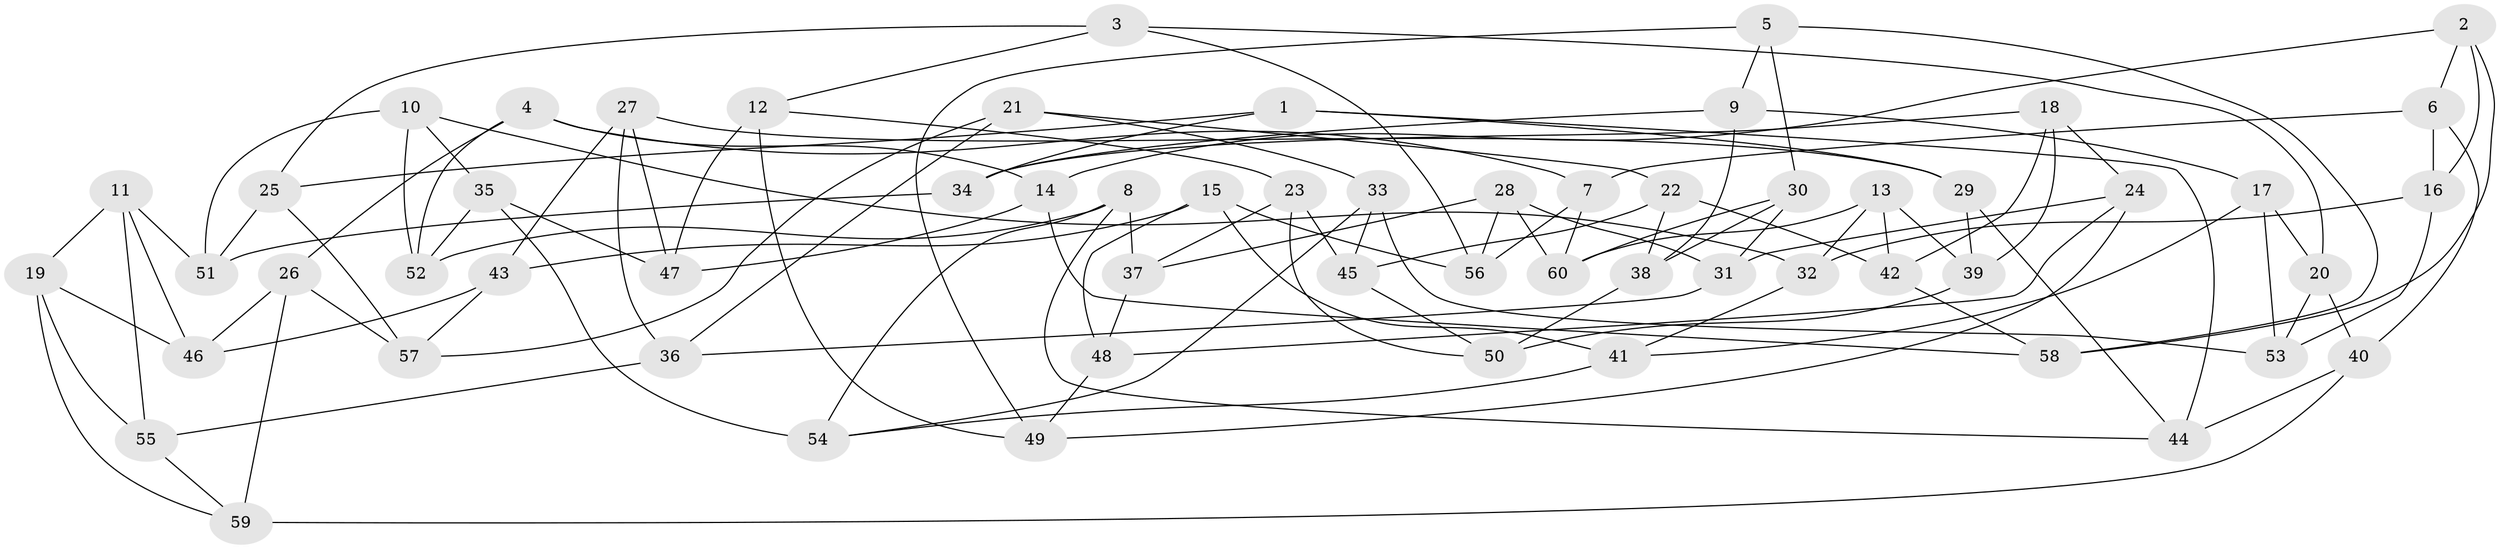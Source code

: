 // coarse degree distribution, {3: 0.125, 4: 0.375, 5: 0.20833333333333334, 1: 0.041666666666666664, 12: 0.041666666666666664, 6: 0.125, 2: 0.041666666666666664, 7: 0.041666666666666664}
// Generated by graph-tools (version 1.1) at 2025/01/03/04/25 22:01:22]
// undirected, 60 vertices, 120 edges
graph export_dot {
graph [start="1"]
  node [color=gray90,style=filled];
  1;
  2;
  3;
  4;
  5;
  6;
  7;
  8;
  9;
  10;
  11;
  12;
  13;
  14;
  15;
  16;
  17;
  18;
  19;
  20;
  21;
  22;
  23;
  24;
  25;
  26;
  27;
  28;
  29;
  30;
  31;
  32;
  33;
  34;
  35;
  36;
  37;
  38;
  39;
  40;
  41;
  42;
  43;
  44;
  45;
  46;
  47;
  48;
  49;
  50;
  51;
  52;
  53;
  54;
  55;
  56;
  57;
  58;
  59;
  60;
  1 -- 34;
  1 -- 25;
  1 -- 29;
  1 -- 44;
  2 -- 6;
  2 -- 58;
  2 -- 14;
  2 -- 16;
  3 -- 12;
  3 -- 20;
  3 -- 56;
  3 -- 25;
  4 -- 26;
  4 -- 14;
  4 -- 7;
  4 -- 52;
  5 -- 49;
  5 -- 30;
  5 -- 9;
  5 -- 58;
  6 -- 16;
  6 -- 7;
  6 -- 40;
  7 -- 56;
  7 -- 60;
  8 -- 44;
  8 -- 54;
  8 -- 37;
  8 -- 52;
  9 -- 34;
  9 -- 17;
  9 -- 38;
  10 -- 35;
  10 -- 51;
  10 -- 32;
  10 -- 52;
  11 -- 55;
  11 -- 46;
  11 -- 51;
  11 -- 19;
  12 -- 49;
  12 -- 23;
  12 -- 47;
  13 -- 60;
  13 -- 42;
  13 -- 39;
  13 -- 32;
  14 -- 47;
  14 -- 58;
  15 -- 56;
  15 -- 43;
  15 -- 48;
  15 -- 41;
  16 -- 32;
  16 -- 53;
  17 -- 20;
  17 -- 41;
  17 -- 53;
  18 -- 34;
  18 -- 39;
  18 -- 24;
  18 -- 42;
  19 -- 46;
  19 -- 55;
  19 -- 59;
  20 -- 53;
  20 -- 40;
  21 -- 33;
  21 -- 57;
  21 -- 22;
  21 -- 36;
  22 -- 38;
  22 -- 45;
  22 -- 42;
  23 -- 50;
  23 -- 45;
  23 -- 37;
  24 -- 31;
  24 -- 48;
  24 -- 49;
  25 -- 57;
  25 -- 51;
  26 -- 46;
  26 -- 57;
  26 -- 59;
  27 -- 29;
  27 -- 43;
  27 -- 47;
  27 -- 36;
  28 -- 60;
  28 -- 37;
  28 -- 31;
  28 -- 56;
  29 -- 44;
  29 -- 39;
  30 -- 60;
  30 -- 38;
  30 -- 31;
  31 -- 36;
  32 -- 41;
  33 -- 54;
  33 -- 53;
  33 -- 45;
  34 -- 51;
  35 -- 52;
  35 -- 54;
  35 -- 47;
  36 -- 55;
  37 -- 48;
  38 -- 50;
  39 -- 50;
  40 -- 59;
  40 -- 44;
  41 -- 54;
  42 -- 58;
  43 -- 57;
  43 -- 46;
  45 -- 50;
  48 -- 49;
  55 -- 59;
}

